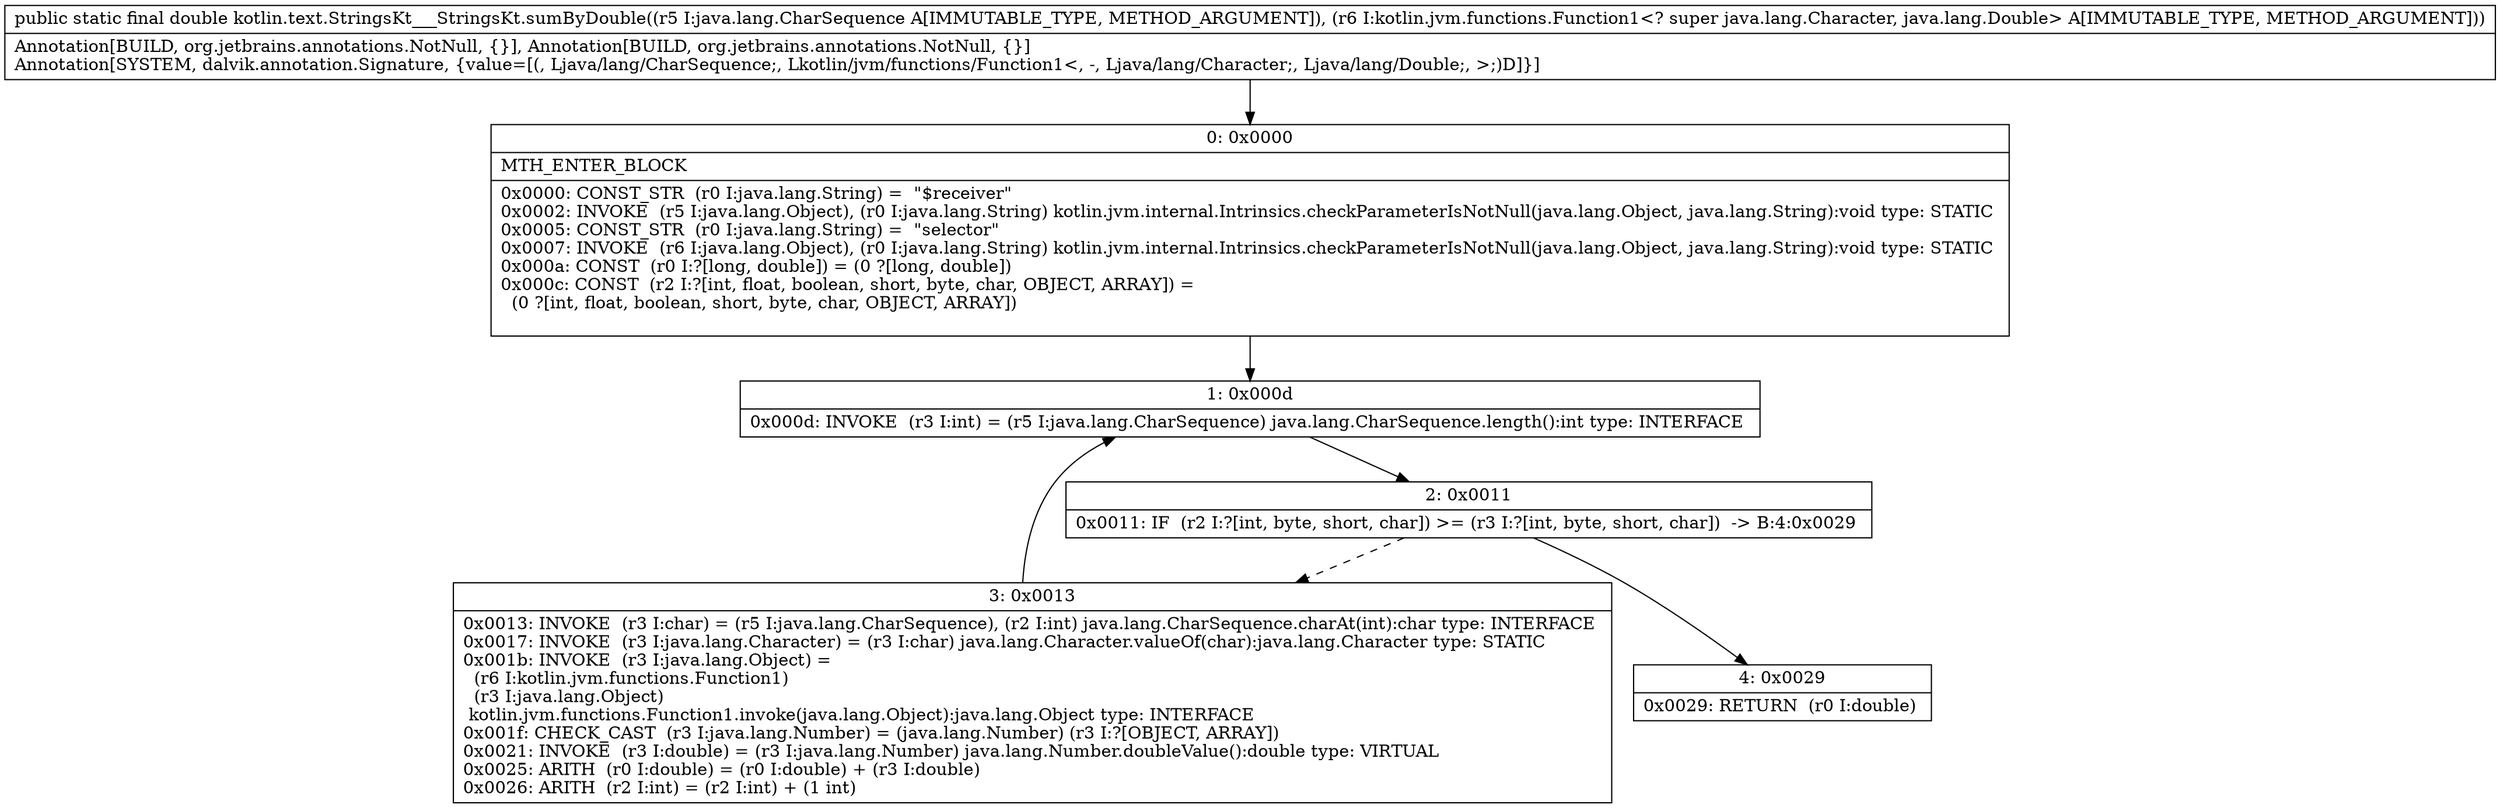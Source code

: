 digraph "CFG forkotlin.text.StringsKt___StringsKt.sumByDouble(Ljava\/lang\/CharSequence;Lkotlin\/jvm\/functions\/Function1;)D" {
Node_0 [shape=record,label="{0\:\ 0x0000|MTH_ENTER_BLOCK\l|0x0000: CONST_STR  (r0 I:java.lang.String) =  \"$receiver\" \l0x0002: INVOKE  (r5 I:java.lang.Object), (r0 I:java.lang.String) kotlin.jvm.internal.Intrinsics.checkParameterIsNotNull(java.lang.Object, java.lang.String):void type: STATIC \l0x0005: CONST_STR  (r0 I:java.lang.String) =  \"selector\" \l0x0007: INVOKE  (r6 I:java.lang.Object), (r0 I:java.lang.String) kotlin.jvm.internal.Intrinsics.checkParameterIsNotNull(java.lang.Object, java.lang.String):void type: STATIC \l0x000a: CONST  (r0 I:?[long, double]) = (0 ?[long, double]) \l0x000c: CONST  (r2 I:?[int, float, boolean, short, byte, char, OBJECT, ARRAY]) = \l  (0 ?[int, float, boolean, short, byte, char, OBJECT, ARRAY])\l \l}"];
Node_1 [shape=record,label="{1\:\ 0x000d|0x000d: INVOKE  (r3 I:int) = (r5 I:java.lang.CharSequence) java.lang.CharSequence.length():int type: INTERFACE \l}"];
Node_2 [shape=record,label="{2\:\ 0x0011|0x0011: IF  (r2 I:?[int, byte, short, char]) \>= (r3 I:?[int, byte, short, char])  \-\> B:4:0x0029 \l}"];
Node_3 [shape=record,label="{3\:\ 0x0013|0x0013: INVOKE  (r3 I:char) = (r5 I:java.lang.CharSequence), (r2 I:int) java.lang.CharSequence.charAt(int):char type: INTERFACE \l0x0017: INVOKE  (r3 I:java.lang.Character) = (r3 I:char) java.lang.Character.valueOf(char):java.lang.Character type: STATIC \l0x001b: INVOKE  (r3 I:java.lang.Object) = \l  (r6 I:kotlin.jvm.functions.Function1)\l  (r3 I:java.lang.Object)\l kotlin.jvm.functions.Function1.invoke(java.lang.Object):java.lang.Object type: INTERFACE \l0x001f: CHECK_CAST  (r3 I:java.lang.Number) = (java.lang.Number) (r3 I:?[OBJECT, ARRAY]) \l0x0021: INVOKE  (r3 I:double) = (r3 I:java.lang.Number) java.lang.Number.doubleValue():double type: VIRTUAL \l0x0025: ARITH  (r0 I:double) = (r0 I:double) + (r3 I:double) \l0x0026: ARITH  (r2 I:int) = (r2 I:int) + (1 int) \l}"];
Node_4 [shape=record,label="{4\:\ 0x0029|0x0029: RETURN  (r0 I:double) \l}"];
MethodNode[shape=record,label="{public static final double kotlin.text.StringsKt___StringsKt.sumByDouble((r5 I:java.lang.CharSequence A[IMMUTABLE_TYPE, METHOD_ARGUMENT]), (r6 I:kotlin.jvm.functions.Function1\<? super java.lang.Character, java.lang.Double\> A[IMMUTABLE_TYPE, METHOD_ARGUMENT]))  | Annotation[BUILD, org.jetbrains.annotations.NotNull, \{\}], Annotation[BUILD, org.jetbrains.annotations.NotNull, \{\}]\lAnnotation[SYSTEM, dalvik.annotation.Signature, \{value=[(, Ljava\/lang\/CharSequence;, Lkotlin\/jvm\/functions\/Function1\<, \-, Ljava\/lang\/Character;, Ljava\/lang\/Double;, \>;)D]\}]\l}"];
MethodNode -> Node_0;
Node_0 -> Node_1;
Node_1 -> Node_2;
Node_2 -> Node_3[style=dashed];
Node_2 -> Node_4;
Node_3 -> Node_1;
}

